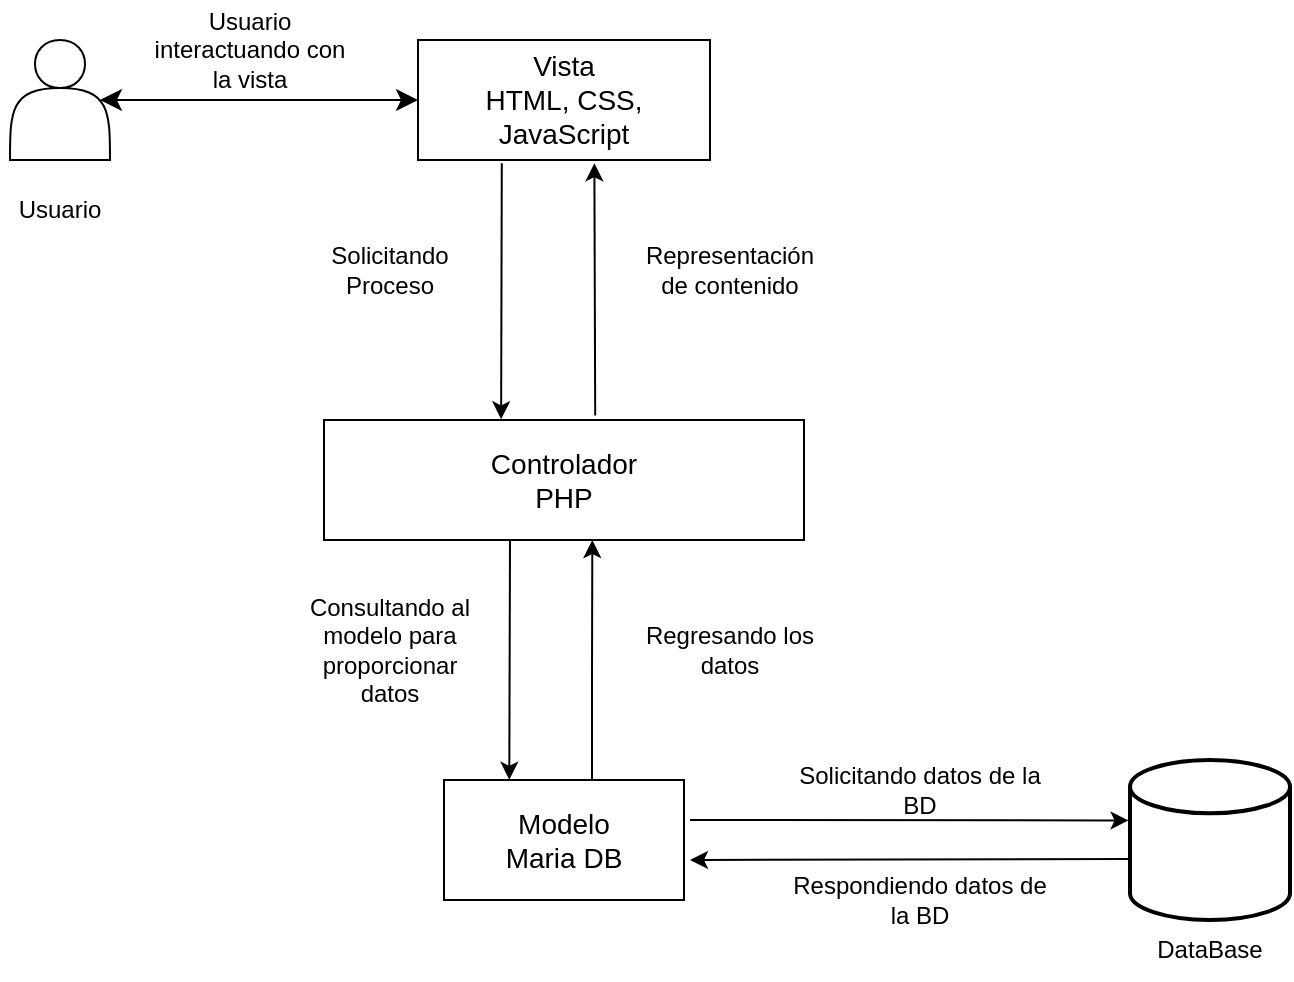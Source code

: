 <mxfile version="28.2.7">
  <diagram name="Página-1" id="CVc9YKbNPeapLJxcWqnP">
    <mxGraphModel dx="1440" dy="790" grid="1" gridSize="10" guides="1" tooltips="1" connect="1" arrows="1" fold="1" page="1" pageScale="1" pageWidth="827" pageHeight="1169" math="0" shadow="0">
      <root>
        <mxCell id="0" />
        <mxCell id="1" parent="0" />
        <mxCell id="xdLG1zehZu7vWKZEoAAY-2" value="" style="shape=actor;whiteSpace=wrap;html=1;" vertex="1" parent="1">
          <mxGeometry x="90" y="180" width="50" height="60" as="geometry" />
        </mxCell>
        <mxCell id="xdLG1zehZu7vWKZEoAAY-3" value="Vista&lt;div&gt;HTML, CSS, JavaScript&lt;/div&gt;" style="rounded=0;whiteSpace=wrap;html=1;fontSize=14;" vertex="1" parent="1">
          <mxGeometry x="294" y="180" width="146" height="60" as="geometry" />
        </mxCell>
        <mxCell id="xdLG1zehZu7vWKZEoAAY-4" value="&lt;div&gt;Controlador&lt;/div&gt;&lt;div&gt;PHP&lt;/div&gt;" style="rounded=0;whiteSpace=wrap;html=1;fontSize=14;" vertex="1" parent="1">
          <mxGeometry x="247" y="370" width="240" height="60" as="geometry" />
        </mxCell>
        <mxCell id="xdLG1zehZu7vWKZEoAAY-5" value="&lt;font style=&quot;font-size: 14px;&quot;&gt;Modelo&lt;/font&gt;&lt;div&gt;&lt;font style=&quot;font-size: 14px;&quot;&gt;Maria DB&lt;/font&gt;&lt;/div&gt;" style="rounded=0;whiteSpace=wrap;html=1;" vertex="1" parent="1">
          <mxGeometry x="307" y="550" width="120" height="60" as="geometry" />
        </mxCell>
        <mxCell id="xdLG1zehZu7vWKZEoAAY-7" value="" style="strokeWidth=2;html=1;shape=mxgraph.flowchart.database;whiteSpace=wrap;" vertex="1" parent="1">
          <mxGeometry x="650" y="540" width="80" height="80" as="geometry" />
        </mxCell>
        <mxCell id="xdLG1zehZu7vWKZEoAAY-8" value="Usuario" style="text;html=1;whiteSpace=wrap;strokeColor=none;fillColor=none;align=center;verticalAlign=middle;rounded=0;" vertex="1" parent="1">
          <mxGeometry x="85" y="250" width="60" height="30" as="geometry" />
        </mxCell>
        <mxCell id="xdLG1zehZu7vWKZEoAAY-10" value="" style="edgeStyle=none;orthogonalLoop=1;jettySize=auto;html=1;endArrow=classic;startArrow=classic;endSize=8;startSize=8;rounded=0;entryX=0;entryY=0.5;entryDx=0;entryDy=0;exitX=0.9;exitY=0.5;exitDx=0;exitDy=0;exitPerimeter=0;" edge="1" parent="1" source="xdLG1zehZu7vWKZEoAAY-2" target="xdLG1zehZu7vWKZEoAAY-3">
          <mxGeometry width="100" relative="1" as="geometry">
            <mxPoint x="160" y="210" as="sourcePoint" />
            <mxPoint x="260" y="210" as="targetPoint" />
            <Array as="points" />
          </mxGeometry>
        </mxCell>
        <mxCell id="xdLG1zehZu7vWKZEoAAY-11" value="Usuario interactuando con la vista" style="text;html=1;whiteSpace=wrap;strokeColor=none;fillColor=none;align=center;verticalAlign=middle;rounded=0;" vertex="1" parent="1">
          <mxGeometry x="160" y="160" width="100" height="50" as="geometry" />
        </mxCell>
        <mxCell id="xdLG1zehZu7vWKZEoAAY-12" value="" style="edgeStyle=none;orthogonalLoop=1;jettySize=auto;html=1;rounded=0;entryX=0.369;entryY=-0.006;entryDx=0;entryDy=0;entryPerimeter=0;exitX=0.287;exitY=1.027;exitDx=0;exitDy=0;exitPerimeter=0;" edge="1" parent="1" source="xdLG1zehZu7vWKZEoAAY-3" target="xdLG1zehZu7vWKZEoAAY-4">
          <mxGeometry width="100" relative="1" as="geometry">
            <mxPoint x="290" y="260" as="sourcePoint" />
            <mxPoint x="390" y="260" as="targetPoint" />
            <Array as="points" />
          </mxGeometry>
        </mxCell>
        <mxCell id="xdLG1zehZu7vWKZEoAAY-13" value="" style="edgeStyle=none;orthogonalLoop=1;jettySize=auto;html=1;rounded=0;entryX=0.604;entryY=1.027;entryDx=0;entryDy=0;entryPerimeter=0;exitX=0.565;exitY=-0.037;exitDx=0;exitDy=0;exitPerimeter=0;" edge="1" parent="1" source="xdLG1zehZu7vWKZEoAAY-4" target="xdLG1zehZu7vWKZEoAAY-3">
          <mxGeometry width="100" relative="1" as="geometry">
            <mxPoint x="366.74" y="250" as="sourcePoint" />
            <mxPoint x="366.74" y="378" as="targetPoint" />
            <Array as="points" />
          </mxGeometry>
        </mxCell>
        <mxCell id="xdLG1zehZu7vWKZEoAAY-14" value="" style="edgeStyle=none;orthogonalLoop=1;jettySize=auto;html=1;rounded=0;exitX=0.287;exitY=1.027;exitDx=0;exitDy=0;exitPerimeter=0;entryX=0.272;entryY=-0.002;entryDx=0;entryDy=0;entryPerimeter=0;" edge="1" parent="1" target="xdLG1zehZu7vWKZEoAAY-5">
          <mxGeometry width="100" relative="1" as="geometry">
            <mxPoint x="340" y="430" as="sourcePoint" />
            <mxPoint x="340" y="540" as="targetPoint" />
            <Array as="points" />
          </mxGeometry>
        </mxCell>
        <mxCell id="xdLG1zehZu7vWKZEoAAY-15" value="" style="edgeStyle=none;orthogonalLoop=1;jettySize=auto;html=1;rounded=0;entryX=0.559;entryY=1;entryDx=0;entryDy=0;entryPerimeter=0;" edge="1" parent="1" target="xdLG1zehZu7vWKZEoAAY-4">
          <mxGeometry width="100" relative="1" as="geometry">
            <mxPoint x="381" y="550" as="sourcePoint" />
            <mxPoint x="380" y="530" as="targetPoint" />
            <Array as="points">
              <mxPoint x="381" y="500" />
            </Array>
          </mxGeometry>
        </mxCell>
        <mxCell id="xdLG1zehZu7vWKZEoAAY-16" value="" style="edgeStyle=none;orthogonalLoop=1;jettySize=auto;html=1;rounded=0;entryX=-0.009;entryY=0.378;entryDx=0;entryDy=0;entryPerimeter=0;" edge="1" parent="1" target="xdLG1zehZu7vWKZEoAAY-7">
          <mxGeometry width="100" relative="1" as="geometry">
            <mxPoint x="430" y="570" as="sourcePoint" />
            <mxPoint x="540" y="510" as="targetPoint" />
            <Array as="points" />
          </mxGeometry>
        </mxCell>
        <mxCell id="xdLG1zehZu7vWKZEoAAY-17" value="" style="edgeStyle=none;orthogonalLoop=1;jettySize=auto;html=1;rounded=0;exitX=-0.008;exitY=0.618;exitDx=0;exitDy=0;exitPerimeter=0;" edge="1" parent="1" source="xdLG1zehZu7vWKZEoAAY-7">
          <mxGeometry width="100" relative="1" as="geometry">
            <mxPoint x="480" y="590" as="sourcePoint" />
            <mxPoint x="430" y="590" as="targetPoint" />
            <Array as="points" />
          </mxGeometry>
        </mxCell>
        <mxCell id="xdLG1zehZu7vWKZEoAAY-19" value="DataBase" style="text;html=1;whiteSpace=wrap;strokeColor=none;fillColor=none;align=center;verticalAlign=middle;rounded=0;" vertex="1" parent="1">
          <mxGeometry x="660" y="620" width="60" height="30" as="geometry" />
        </mxCell>
        <mxCell id="xdLG1zehZu7vWKZEoAAY-20" value="Solicitando Proceso" style="text;html=1;whiteSpace=wrap;strokeColor=none;fillColor=none;align=center;verticalAlign=middle;rounded=0;" vertex="1" parent="1">
          <mxGeometry x="230" y="270" width="100" height="50" as="geometry" />
        </mxCell>
        <mxCell id="xdLG1zehZu7vWKZEoAAY-21" value="Representación de contenido" style="text;html=1;whiteSpace=wrap;strokeColor=none;fillColor=none;align=center;verticalAlign=middle;rounded=0;" vertex="1" parent="1">
          <mxGeometry x="400" y="270" width="100" height="50" as="geometry" />
        </mxCell>
        <mxCell id="xdLG1zehZu7vWKZEoAAY-22" value="Consultando al modelo para proporcionar datos" style="text;html=1;whiteSpace=wrap;strokeColor=none;fillColor=none;align=center;verticalAlign=middle;rounded=0;" vertex="1" parent="1">
          <mxGeometry x="230" y="460" width="100" height="50" as="geometry" />
        </mxCell>
        <mxCell id="xdLG1zehZu7vWKZEoAAY-23" value="Regresando los datos" style="text;html=1;whiteSpace=wrap;strokeColor=none;fillColor=none;align=center;verticalAlign=middle;rounded=0;" vertex="1" parent="1">
          <mxGeometry x="400" y="460" width="100" height="50" as="geometry" />
        </mxCell>
        <mxCell id="xdLG1zehZu7vWKZEoAAY-24" value="Solicitando datos de la BD" style="text;html=1;whiteSpace=wrap;strokeColor=none;fillColor=none;align=center;verticalAlign=middle;rounded=0;" vertex="1" parent="1">
          <mxGeometry x="480" y="530" width="130" height="50" as="geometry" />
        </mxCell>
        <mxCell id="xdLG1zehZu7vWKZEoAAY-25" value="Respondiendo datos de la BD" style="text;html=1;whiteSpace=wrap;strokeColor=none;fillColor=none;align=center;verticalAlign=middle;rounded=0;" vertex="1" parent="1">
          <mxGeometry x="480" y="585" width="130" height="50" as="geometry" />
        </mxCell>
      </root>
    </mxGraphModel>
  </diagram>
</mxfile>
